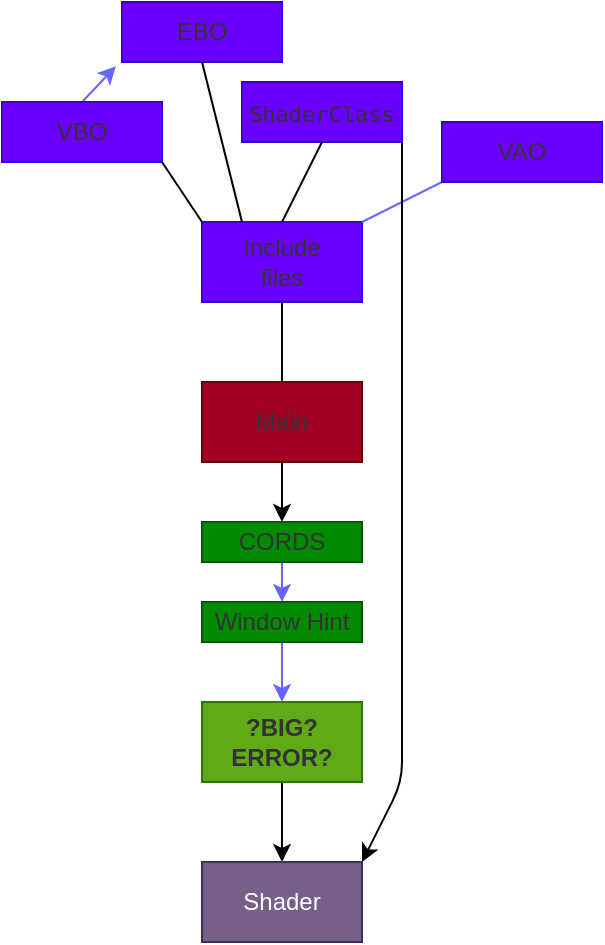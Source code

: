<mxfile>
    <diagram id="4F_emGjvffJX1D-t-Qcj" name="Page-1">
        <mxGraphModel dx="139" dy="112" grid="1" gridSize="10" guides="1" tooltips="1" connect="1" arrows="1" fold="1" page="1" pageScale="1" pageWidth="850" pageHeight="1100" math="0" shadow="0">
            <root>
                <mxCell id="0"/>
                <mxCell id="1" parent="0"/>
                <mxCell id="24" style="edgeStyle=none;html=1;entryX=0.5;entryY=0;entryDx=0;entryDy=0;" parent="1" source="2" target="23" edge="1">
                    <mxGeometry relative="1" as="geometry"/>
                </mxCell>
                <mxCell id="2" value="&lt;font color=&quot;#333333&quot;&gt;Main&lt;/font&gt;" style="rounded=0;whiteSpace=wrap;html=1;fillColor=#a20025;fontColor=#ffffff;strokeColor=#6F0000;" parent="1" vertex="1">
                    <mxGeometry x="400" y="520" width="80" height="40" as="geometry"/>
                </mxCell>
                <mxCell id="3" value="&lt;font color=&quot;#333333&quot;&gt;Include&lt;br&gt;files&lt;/font&gt;" style="rounded=0;whiteSpace=wrap;html=1;fillColor=#6a00ff;fontColor=#ffffff;strokeColor=#3700CC;" parent="1" vertex="1">
                    <mxGeometry x="400" y="440" width="80" height="40" as="geometry"/>
                </mxCell>
                <mxCell id="7" value="" style="endArrow=none;html=1;fontSize=13;fontColor=#000000;entryX=0.5;entryY=1;entryDx=0;entryDy=0;exitX=0.5;exitY=0;exitDx=0;exitDy=0;" parent="1" source="2" target="3" edge="1">
                    <mxGeometry width="50" height="50" relative="1" as="geometry">
                        <mxPoint x="400" y="520" as="sourcePoint"/>
                        <mxPoint x="450" y="470" as="targetPoint"/>
                    </mxGeometry>
                </mxCell>
                <mxCell id="8" value="&lt;div style=&quot;font-family: &amp;quot;Droid Sans Mono&amp;quot;, &amp;quot;monospace&amp;quot;, monospace; font-size: 17px; line-height: 23px;&quot;&gt;&lt;span style=&quot;font-size: 11px;&quot;&gt;&lt;font color=&quot;#333333&quot;&gt;ShaderClass&lt;/font&gt;&lt;/span&gt;&lt;/div&gt;" style="rounded=0;whiteSpace=wrap;html=1;fillColor=#6a00ff;fontColor=#ffffff;strokeColor=#3700CC;" parent="1" vertex="1">
                    <mxGeometry x="420" y="370" width="80" height="30" as="geometry"/>
                </mxCell>
                <mxCell id="11" value="" style="endArrow=none;html=1;fontSize=11;fontColor=#4D4D4D;exitX=1;exitY=0;exitDx=0;exitDy=0;entryX=0;entryY=1;entryDx=0;entryDy=0;strokeColor=#6666FF;" parent="1" source="3" target="13" edge="1">
                    <mxGeometry width="50" height="50" relative="1" as="geometry">
                        <mxPoint x="450" y="460" as="sourcePoint"/>
                        <mxPoint x="500" y="410" as="targetPoint"/>
                    </mxGeometry>
                </mxCell>
                <mxCell id="43" style="edgeStyle=none;html=1;exitX=0.5;exitY=0;exitDx=0;exitDy=0;entryX=-0.038;entryY=1.07;entryDx=0;entryDy=0;entryPerimeter=0;strokeColor=#6666FF;" parent="1" source="12" target="18" edge="1">
                    <mxGeometry relative="1" as="geometry"/>
                </mxCell>
                <mxCell id="12" value="&lt;font color=&quot;#333333&quot;&gt;VBO&lt;/font&gt;" style="rounded=0;whiteSpace=wrap;html=1;fillColor=#6a00ff;fontColor=#ffffff;strokeColor=#3700CC;" parent="1" vertex="1">
                    <mxGeometry x="300" y="380" width="80" height="30" as="geometry"/>
                </mxCell>
                <mxCell id="13" value="&lt;font color=&quot;#333333&quot;&gt;VAO&lt;/font&gt;" style="rounded=0;whiteSpace=wrap;html=1;fillColor=#6a00ff;fontColor=#ffffff;strokeColor=#3700CC;" parent="1" vertex="1">
                    <mxGeometry x="520" y="390" width="80" height="30" as="geometry"/>
                </mxCell>
                <mxCell id="15" value="" style="endArrow=none;html=1;fontSize=11;fontColor=#4D4D4D;exitX=0.5;exitY=0;exitDx=0;exitDy=0;entryX=0.5;entryY=1;entryDx=0;entryDy=0;" parent="1" source="3" target="8" edge="1">
                    <mxGeometry width="50" height="50" relative="1" as="geometry">
                        <mxPoint x="390" y="470" as="sourcePoint"/>
                        <mxPoint x="500" y="380" as="targetPoint"/>
                    </mxGeometry>
                </mxCell>
                <mxCell id="16" value="" style="endArrow=none;html=1;fontSize=11;fontColor=#4D4D4D;entryX=1;entryY=1;entryDx=0;entryDy=0;exitX=0;exitY=0;exitDx=0;exitDy=0;" parent="1" source="3" target="12" edge="1">
                    <mxGeometry width="50" height="50" relative="1" as="geometry">
                        <mxPoint x="360" y="500" as="sourcePoint"/>
                        <mxPoint x="410" y="450" as="targetPoint"/>
                    </mxGeometry>
                </mxCell>
                <mxCell id="18" value="&lt;font color=&quot;#333333&quot;&gt;EBO&lt;/font&gt;" style="rounded=0;whiteSpace=wrap;html=1;fillColor=#6a00ff;fontColor=#ffffff;strokeColor=#3700CC;" parent="1" vertex="1">
                    <mxGeometry x="360" y="330" width="80" height="30" as="geometry"/>
                </mxCell>
                <mxCell id="20" value="" style="endArrow=none;html=1;fontSize=11;fontColor=#4D4D4D;entryX=0.5;entryY=1;entryDx=0;entryDy=0;exitX=0.25;exitY=0;exitDx=0;exitDy=0;" parent="1" source="3" target="18" edge="1">
                    <mxGeometry width="50" height="50" relative="1" as="geometry">
                        <mxPoint x="370" y="400" as="sourcePoint"/>
                        <mxPoint x="420" y="350" as="targetPoint"/>
                    </mxGeometry>
                </mxCell>
                <mxCell id="29" style="edgeStyle=none;html=1;entryX=0.5;entryY=0;entryDx=0;entryDy=0;" parent="1" source="21" target="28" edge="1">
                    <mxGeometry relative="1" as="geometry"/>
                </mxCell>
                <mxCell id="21" value="&lt;font color=&quot;#333333&quot;&gt;?BIG?ERROR?&lt;/font&gt;" style="rounded=0;whiteSpace=wrap;html=1;fillColor=#60a917;fontColor=#ffffff;strokeColor=#2D7600;fontStyle=1" parent="1" vertex="1">
                    <mxGeometry x="400" y="680" width="80" height="40" as="geometry"/>
                </mxCell>
                <mxCell id="40" style="edgeStyle=none;html=1;exitX=0.5;exitY=1;exitDx=0;exitDy=0;entryX=0.5;entryY=0;entryDx=0;entryDy=0;strokeColor=#6666FF;" parent="1" source="23" target="27" edge="1">
                    <mxGeometry relative="1" as="geometry"/>
                </mxCell>
                <mxCell id="23" value="&lt;font color=&quot;#333333&quot;&gt;CORDS&lt;/font&gt;" style="rounded=0;whiteSpace=wrap;html=1;fillColor=#008a00;fontColor=#ffffff;strokeColor=#005700;" parent="1" vertex="1">
                    <mxGeometry x="400" y="590" width="80" height="20" as="geometry"/>
                </mxCell>
                <mxCell id="41" style="edgeStyle=none;html=1;exitX=0.5;exitY=1;exitDx=0;exitDy=0;entryX=0.5;entryY=0;entryDx=0;entryDy=0;strokeColor=#6666FF;" parent="1" source="27" target="21" edge="1">
                    <mxGeometry relative="1" as="geometry"/>
                </mxCell>
                <mxCell id="27" value="&lt;font color=&quot;#333333&quot;&gt;Window Hint&lt;/font&gt;" style="rounded=0;whiteSpace=wrap;html=1;fillColor=#008a00;fontColor=#ffffff;strokeColor=#005700;" parent="1" vertex="1">
                    <mxGeometry x="400" y="630" width="80" height="20" as="geometry"/>
                </mxCell>
                <mxCell id="28" value="Shader" style="rounded=0;whiteSpace=wrap;html=1;fillColor=#76608a;fontColor=#ffffff;strokeColor=#432D57;" parent="1" vertex="1">
                    <mxGeometry x="400" y="760" width="80" height="40" as="geometry"/>
                </mxCell>
                <mxCell id="33" value="" style="endArrow=classic;html=1;exitX=1;exitY=1;exitDx=0;exitDy=0;entryX=1;entryY=0;entryDx=0;entryDy=0;" parent="1" source="8" target="28" edge="1">
                    <mxGeometry width="50" height="50" relative="1" as="geometry">
                        <mxPoint x="520" y="580" as="sourcePoint"/>
                        <mxPoint x="570" y="530" as="targetPoint"/>
                        <Array as="points">
                            <mxPoint x="500" y="460"/>
                            <mxPoint x="500" y="720"/>
                        </Array>
                    </mxGeometry>
                </mxCell>
            </root>
        </mxGraphModel>
    </diagram>
</mxfile>